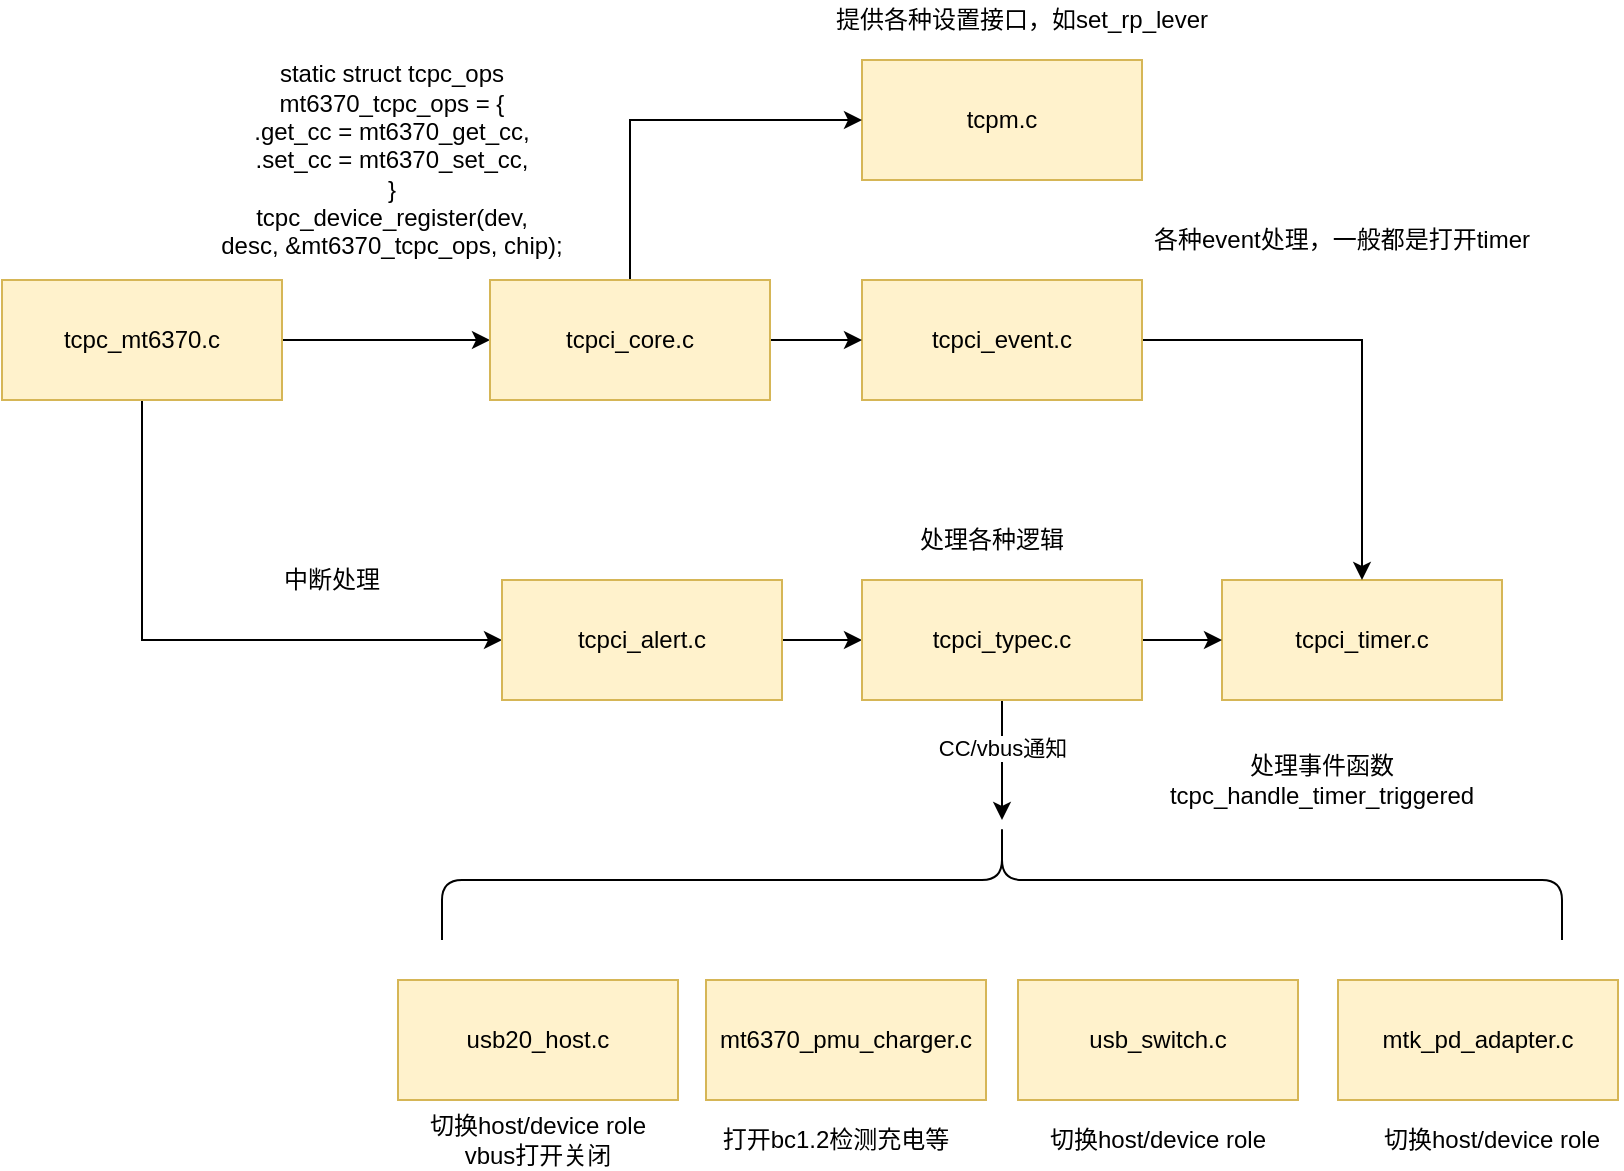 <mxfile version="13.6.2" type="device"><diagram id="2Xju2OGTJx1xL4ijL-49" name="Page-1"><mxGraphModel dx="1422" dy="822" grid="1" gridSize="10" guides="1" tooltips="1" connect="1" arrows="1" fold="1" page="1" pageScale="1" pageWidth="827" pageHeight="1169" math="0" shadow="0"><root><mxCell id="0"/><mxCell id="1" parent="0"/><mxCell id="nFyP70R8upRKFI91m2wh-9" style="edgeStyle=orthogonalEdgeStyle;rounded=0;orthogonalLoop=1;jettySize=auto;html=1;exitX=1;exitY=0.5;exitDx=0;exitDy=0;entryX=0;entryY=0.5;entryDx=0;entryDy=0;" edge="1" parent="1" source="nFyP70R8upRKFI91m2wh-2" target="nFyP70R8upRKFI91m2wh-7"><mxGeometry relative="1" as="geometry"/></mxCell><mxCell id="nFyP70R8upRKFI91m2wh-10" style="edgeStyle=orthogonalEdgeStyle;rounded=0;orthogonalLoop=1;jettySize=auto;html=1;exitX=0.5;exitY=1;exitDx=0;exitDy=0;entryX=0;entryY=0.5;entryDx=0;entryDy=0;" edge="1" parent="1" source="nFyP70R8upRKFI91m2wh-2" target="nFyP70R8upRKFI91m2wh-3"><mxGeometry relative="1" as="geometry"/></mxCell><mxCell id="nFyP70R8upRKFI91m2wh-2" value="&lt;div&gt;tcpc_mt6370.c&lt;/div&gt;" style="rounded=0;whiteSpace=wrap;html=1;fillColor=#fff2cc;strokeColor=#d6b656;" vertex="1" parent="1"><mxGeometry x="30" y="280" width="140" height="60" as="geometry"/></mxCell><mxCell id="nFyP70R8upRKFI91m2wh-29" style="edgeStyle=orthogonalEdgeStyle;rounded=0;orthogonalLoop=1;jettySize=auto;html=1;exitX=1;exitY=0.5;exitDx=0;exitDy=0;entryX=0;entryY=0.5;entryDx=0;entryDy=0;" edge="1" parent="1" source="nFyP70R8upRKFI91m2wh-3" target="nFyP70R8upRKFI91m2wh-19"><mxGeometry relative="1" as="geometry"/></mxCell><mxCell id="nFyP70R8upRKFI91m2wh-3" value="&lt;div&gt;tcpci_alert&lt;span&gt;.c&lt;/span&gt;&lt;/div&gt;" style="rounded=0;whiteSpace=wrap;html=1;fillColor=#fff2cc;strokeColor=#d6b656;" vertex="1" parent="1"><mxGeometry x="280" y="430" width="140" height="60" as="geometry"/></mxCell><mxCell id="nFyP70R8upRKFI91m2wh-4" value="&lt;div&gt;tcpci_timer.c&lt;/div&gt;" style="rounded=0;whiteSpace=wrap;html=1;fillColor=#fff2cc;strokeColor=#d6b656;" vertex="1" parent="1"><mxGeometry x="640" y="430" width="140" height="60" as="geometry"/></mxCell><mxCell id="nFyP70R8upRKFI91m2wh-5" value="&lt;div&gt;tcpm.c&lt;/div&gt;" style="rounded=0;whiteSpace=wrap;html=1;fillColor=#fff2cc;strokeColor=#d6b656;" vertex="1" parent="1"><mxGeometry x="460" y="170" width="140" height="60" as="geometry"/></mxCell><mxCell id="nFyP70R8upRKFI91m2wh-14" style="edgeStyle=orthogonalEdgeStyle;rounded=0;orthogonalLoop=1;jettySize=auto;html=1;entryX=0.5;entryY=0;entryDx=0;entryDy=0;" edge="1" parent="1" source="nFyP70R8upRKFI91m2wh-6" target="nFyP70R8upRKFI91m2wh-4"><mxGeometry relative="1" as="geometry"/></mxCell><mxCell id="nFyP70R8upRKFI91m2wh-6" value="&lt;div&gt;tcpci_event&lt;span&gt;.c&lt;/span&gt;&lt;/div&gt;" style="rounded=0;whiteSpace=wrap;html=1;fillColor=#fff2cc;strokeColor=#d6b656;" vertex="1" parent="1"><mxGeometry x="460" y="280" width="140" height="60" as="geometry"/></mxCell><mxCell id="nFyP70R8upRKFI91m2wh-16" style="edgeStyle=orthogonalEdgeStyle;rounded=0;orthogonalLoop=1;jettySize=auto;html=1;exitX=1;exitY=0.5;exitDx=0;exitDy=0;entryX=0;entryY=0.5;entryDx=0;entryDy=0;" edge="1" parent="1" source="nFyP70R8upRKFI91m2wh-7" target="nFyP70R8upRKFI91m2wh-6"><mxGeometry relative="1" as="geometry"/></mxCell><mxCell id="nFyP70R8upRKFI91m2wh-17" style="edgeStyle=orthogonalEdgeStyle;rounded=0;orthogonalLoop=1;jettySize=auto;html=1;exitX=0.5;exitY=0;exitDx=0;exitDy=0;entryX=0;entryY=0.5;entryDx=0;entryDy=0;" edge="1" parent="1" source="nFyP70R8upRKFI91m2wh-7" target="nFyP70R8upRKFI91m2wh-5"><mxGeometry relative="1" as="geometry"/></mxCell><mxCell id="nFyP70R8upRKFI91m2wh-7" value="&lt;div&gt;tcpci_core.c&lt;/div&gt;" style="rounded=0;whiteSpace=wrap;html=1;fillColor=#fff2cc;strokeColor=#d6b656;" vertex="1" parent="1"><mxGeometry x="274" y="280" width="140" height="60" as="geometry"/></mxCell><mxCell id="nFyP70R8upRKFI91m2wh-8" value="&lt;div&gt;&lt;div&gt;static struct tcpc_ops mt6370_tcpc_ops = {&lt;br&gt;&lt;/div&gt;&lt;div&gt;&lt;span&gt;&#9;&lt;/span&gt;.get_cc = mt6370_get_cc,&lt;/div&gt;&lt;div&gt;&lt;span&gt;&#9;&lt;/span&gt;.set_cc = mt6370_set_cc,&lt;/div&gt;&lt;/div&gt;&lt;div&gt;}&lt;/div&gt;&lt;div&gt;tcpc_device_register(dev,&lt;/div&gt;&lt;div&gt;&lt;span&gt;&#9;&#9;&#9;&lt;/span&gt;desc, &amp;amp;mt6370_tcpc_ops, chip);&lt;/div&gt;" style="text;html=1;strokeColor=none;fillColor=none;align=center;verticalAlign=middle;whiteSpace=wrap;rounded=0;" vertex="1" parent="1"><mxGeometry x="120" y="200" width="210" height="40" as="geometry"/></mxCell><mxCell id="nFyP70R8upRKFI91m2wh-11" value="中断处理" style="text;html=1;strokeColor=none;fillColor=none;align=center;verticalAlign=middle;whiteSpace=wrap;rounded=0;" vertex="1" parent="1"><mxGeometry x="150" y="420" width="90" height="20" as="geometry"/></mxCell><mxCell id="nFyP70R8upRKFI91m2wh-12" value="各种event处理，一般都是打开timer" style="text;html=1;strokeColor=none;fillColor=none;align=center;verticalAlign=middle;whiteSpace=wrap;rounded=0;" vertex="1" parent="1"><mxGeometry x="600" y="250" width="200" height="20" as="geometry"/></mxCell><mxCell id="nFyP70R8upRKFI91m2wh-13" value="提供各种设置接口，如set_rp_lever" style="text;html=1;strokeColor=none;fillColor=none;align=center;verticalAlign=middle;whiteSpace=wrap;rounded=0;" vertex="1" parent="1"><mxGeometry x="430" y="140" width="220" height="20" as="geometry"/></mxCell><mxCell id="nFyP70R8upRKFI91m2wh-18" value="处理事件函数tcpc_handle_timer_triggered" style="text;html=1;strokeColor=none;fillColor=none;align=center;verticalAlign=middle;whiteSpace=wrap;rounded=0;" vertex="1" parent="1"><mxGeometry x="580" y="520" width="220" height="20" as="geometry"/></mxCell><mxCell id="nFyP70R8upRKFI91m2wh-27" style="edgeStyle=orthogonalEdgeStyle;rounded=0;orthogonalLoop=1;jettySize=auto;html=1;exitX=0.5;exitY=1;exitDx=0;exitDy=0;" edge="1" parent="1" source="nFyP70R8upRKFI91m2wh-19" target="nFyP70R8upRKFI91m2wh-22"><mxGeometry relative="1" as="geometry"/></mxCell><mxCell id="nFyP70R8upRKFI91m2wh-28" value="CC/vbus通知" style="edgeLabel;html=1;align=center;verticalAlign=middle;resizable=0;points=[];" vertex="1" connectable="0" parent="nFyP70R8upRKFI91m2wh-27"><mxGeometry x="-0.2" relative="1" as="geometry"><mxPoint as="offset"/></mxGeometry></mxCell><mxCell id="nFyP70R8upRKFI91m2wh-30" style="edgeStyle=orthogonalEdgeStyle;rounded=0;orthogonalLoop=1;jettySize=auto;html=1;exitX=1;exitY=0.5;exitDx=0;exitDy=0;entryX=0;entryY=0.5;entryDx=0;entryDy=0;" edge="1" parent="1" source="nFyP70R8upRKFI91m2wh-19" target="nFyP70R8upRKFI91m2wh-4"><mxGeometry relative="1" as="geometry"/></mxCell><mxCell id="nFyP70R8upRKFI91m2wh-19" value="&lt;div&gt;tcpci_typec&lt;span&gt;.c&lt;/span&gt;&lt;/div&gt;" style="rounded=0;whiteSpace=wrap;html=1;fillColor=#fff2cc;strokeColor=#d6b656;" vertex="1" parent="1"><mxGeometry x="460" y="430" width="140" height="60" as="geometry"/></mxCell><mxCell id="nFyP70R8upRKFI91m2wh-22" value="" style="shape=curlyBracket;whiteSpace=wrap;html=1;rounded=1;rotation=90;" vertex="1" parent="1"><mxGeometry x="500" y="300" width="60" height="560" as="geometry"/></mxCell><mxCell id="nFyP70R8upRKFI91m2wh-23" value="&lt;div&gt;usb20_host.c&lt;/div&gt;" style="rounded=0;whiteSpace=wrap;html=1;fillColor=#fff2cc;strokeColor=#d6b656;" vertex="1" parent="1"><mxGeometry x="228" y="630" width="140" height="60" as="geometry"/></mxCell><mxCell id="nFyP70R8upRKFI91m2wh-24" value="&lt;div&gt;mt6370_pmu_charger.c&lt;/div&gt;" style="rounded=0;whiteSpace=wrap;html=1;fillColor=#fff2cc;strokeColor=#d6b656;" vertex="1" parent="1"><mxGeometry x="382" y="630" width="140" height="60" as="geometry"/></mxCell><mxCell id="nFyP70R8upRKFI91m2wh-25" value="&lt;div&gt;usb_switch.c&lt;/div&gt;" style="rounded=0;whiteSpace=wrap;html=1;fillColor=#fff2cc;strokeColor=#d6b656;" vertex="1" parent="1"><mxGeometry x="538" y="630" width="140" height="60" as="geometry"/></mxCell><mxCell id="nFyP70R8upRKFI91m2wh-26" value="&lt;div&gt;mtk_pd_adapter.c&lt;/div&gt;" style="rounded=0;whiteSpace=wrap;html=1;fillColor=#fff2cc;strokeColor=#d6b656;" vertex="1" parent="1"><mxGeometry x="698" y="630" width="140" height="60" as="geometry"/></mxCell><mxCell id="nFyP70R8upRKFI91m2wh-31" value="切换host/device role&lt;br&gt;vbus打开关闭" style="text;html=1;strokeColor=none;fillColor=none;align=center;verticalAlign=middle;whiteSpace=wrap;rounded=0;" vertex="1" parent="1"><mxGeometry x="233" y="700" width="130" height="20" as="geometry"/></mxCell><mxCell id="nFyP70R8upRKFI91m2wh-32" value="切换host/device role" style="text;html=1;strokeColor=none;fillColor=none;align=center;verticalAlign=middle;whiteSpace=wrap;rounded=0;" vertex="1" parent="1"><mxGeometry x="543" y="700" width="130" height="20" as="geometry"/></mxCell><mxCell id="nFyP70R8upRKFI91m2wh-33" value="打开bc1.2检测充电等" style="text;html=1;strokeColor=none;fillColor=none;align=center;verticalAlign=middle;whiteSpace=wrap;rounded=0;" vertex="1" parent="1"><mxGeometry x="382" y="700" width="130" height="20" as="geometry"/></mxCell><mxCell id="nFyP70R8upRKFI91m2wh-34" value="切换host/device role" style="text;html=1;strokeColor=none;fillColor=none;align=center;verticalAlign=middle;whiteSpace=wrap;rounded=0;" vertex="1" parent="1"><mxGeometry x="710" y="700" width="130" height="20" as="geometry"/></mxCell><mxCell id="nFyP70R8upRKFI91m2wh-36" value="处理各种逻辑" style="text;html=1;strokeColor=none;fillColor=none;align=center;verticalAlign=middle;whiteSpace=wrap;rounded=0;" vertex="1" parent="1"><mxGeometry x="460" y="400" width="130" height="20" as="geometry"/></mxCell></root></mxGraphModel></diagram></mxfile>